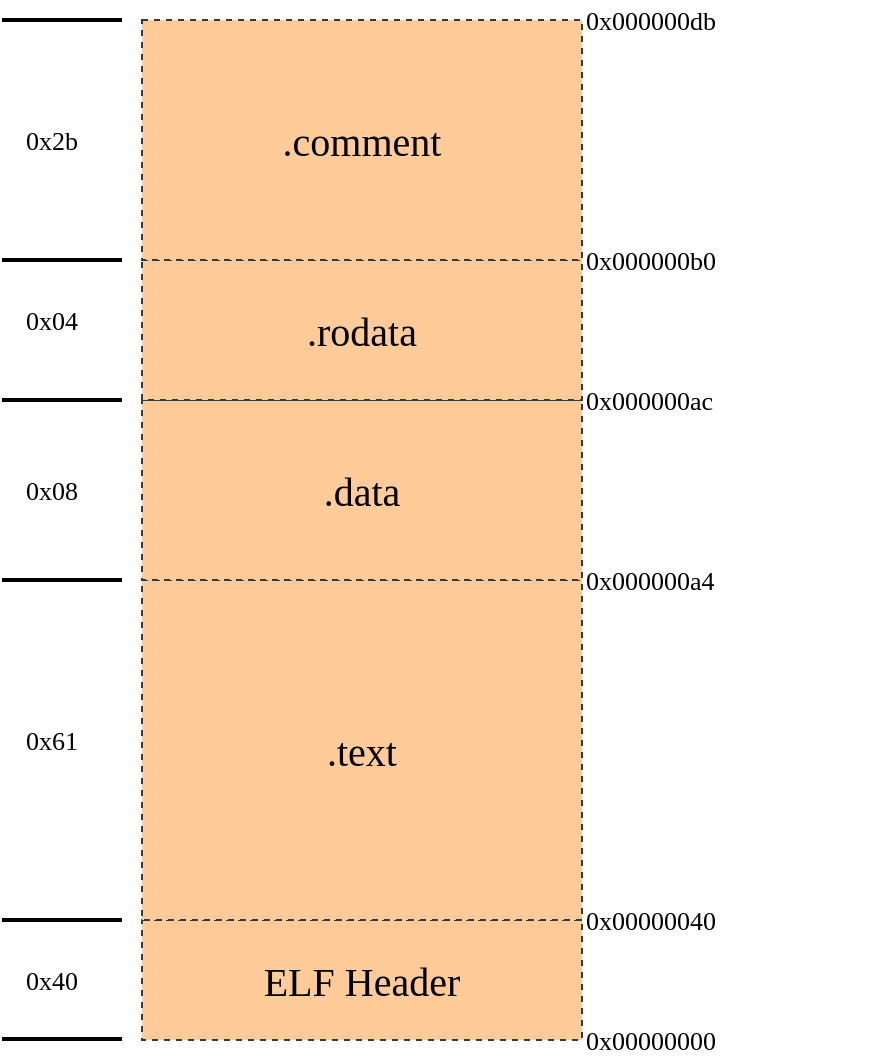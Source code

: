 <mxfile version="14.3.0" type="github">
  <diagram id="ArbItDSfS2hNIC00Cbeu" name="Page-1">
    <mxGraphModel dx="1038" dy="1717" grid="1" gridSize="10" guides="1" tooltips="1" connect="1" arrows="1" fold="1" page="1" pageScale="1" pageWidth="827" pageHeight="1169" math="0" shadow="0">
      <root>
        <mxCell id="0" />
        <mxCell id="1" parent="0" />
        <mxCell id="q-xGUemZeF0ZS09BVwWl-1" value="&lt;font style=&quot;font-size: 20px&quot;&gt;ELF Header&lt;/font&gt;" style="rounded=0;whiteSpace=wrap;html=1;fontFamily=Comic Sans MS;fillColor=#ffcc99;strokeColor=#36393d;dashed=1;" vertex="1" parent="1">
          <mxGeometry x="310" y="220" width="220" height="60" as="geometry" />
        </mxCell>
        <mxCell id="q-xGUemZeF0ZS09BVwWl-2" value="&lt;font style=&quot;font-size: 13px&quot;&gt;0x00000000&lt;/font&gt;" style="text;html=1;strokeColor=none;fillColor=none;align=left;verticalAlign=middle;whiteSpace=wrap;rounded=0;dashed=1;fontFamily=Comic Sans MS;" vertex="1" parent="1">
          <mxGeometry x="530" y="270" width="150" height="20" as="geometry" />
        </mxCell>
        <mxCell id="q-xGUemZeF0ZS09BVwWl-3" value="" style="endArrow=none;html=1;fontFamily=Comic Sans MS;strokeWidth=2;rounded=0;" edge="1" parent="1">
          <mxGeometry width="50" height="50" relative="1" as="geometry">
            <mxPoint x="240" y="220" as="sourcePoint" />
            <mxPoint x="300" y="220" as="targetPoint" />
          </mxGeometry>
        </mxCell>
        <mxCell id="q-xGUemZeF0ZS09BVwWl-5" value="" style="endArrow=none;html=1;fontFamily=Comic Sans MS;strokeWidth=2;" edge="1" parent="1">
          <mxGeometry width="50" height="50" relative="1" as="geometry">
            <mxPoint x="240" y="279.5" as="sourcePoint" />
            <mxPoint x="300" y="279.5" as="targetPoint" />
          </mxGeometry>
        </mxCell>
        <mxCell id="q-xGUemZeF0ZS09BVwWl-7" value="&lt;font style=&quot;font-size: 13px&quot;&gt;0x40&lt;/font&gt;" style="text;html=1;strokeColor=none;fillColor=none;align=left;verticalAlign=middle;whiteSpace=wrap;rounded=0;dashed=1;fontFamily=Comic Sans MS;" vertex="1" parent="1">
          <mxGeometry x="250" y="240" width="150" height="20" as="geometry" />
        </mxCell>
        <mxCell id="q-xGUemZeF0ZS09BVwWl-9" value="&lt;span style=&quot;font-size: 20px&quot;&gt;.text&lt;/span&gt;" style="rounded=0;whiteSpace=wrap;html=1;fontFamily=Comic Sans MS;fillColor=#ffcc99;strokeColor=#36393d;dashed=1;" vertex="1" parent="1">
          <mxGeometry x="310" y="50" width="220" height="170" as="geometry" />
        </mxCell>
        <mxCell id="q-xGUemZeF0ZS09BVwWl-10" value="&lt;font style=&quot;font-size: 13px&quot;&gt;0x00000040&lt;/font&gt;" style="text;html=1;strokeColor=none;fillColor=none;align=left;verticalAlign=middle;whiteSpace=wrap;rounded=0;dashed=1;fontFamily=Comic Sans MS;" vertex="1" parent="1">
          <mxGeometry x="530" y="210" width="150" height="20" as="geometry" />
        </mxCell>
        <mxCell id="q-xGUemZeF0ZS09BVwWl-14" value="" style="endArrow=none;html=1;fontFamily=Comic Sans MS;strokeWidth=2;rounded=0;" edge="1" parent="1">
          <mxGeometry width="50" height="50" relative="1" as="geometry">
            <mxPoint x="240" y="50" as="sourcePoint" />
            <mxPoint x="300" y="50" as="targetPoint" />
          </mxGeometry>
        </mxCell>
        <mxCell id="q-xGUemZeF0ZS09BVwWl-16" value="&lt;font style=&quot;font-size: 13px&quot;&gt;0x61&lt;/font&gt;" style="text;html=1;strokeColor=none;fillColor=none;align=left;verticalAlign=middle;whiteSpace=wrap;rounded=0;dashed=1;fontFamily=Comic Sans MS;" vertex="1" parent="1">
          <mxGeometry x="250" y="120" width="150" height="20" as="geometry" />
        </mxCell>
        <mxCell id="q-xGUemZeF0ZS09BVwWl-17" value="&lt;font style=&quot;font-size: 13px&quot;&gt;0x000000a4&lt;/font&gt;" style="text;html=1;strokeColor=none;fillColor=none;align=left;verticalAlign=middle;whiteSpace=wrap;rounded=0;dashed=1;fontFamily=Comic Sans MS;" vertex="1" parent="1">
          <mxGeometry x="530" y="40" width="150" height="20" as="geometry" />
        </mxCell>
        <mxCell id="q-xGUemZeF0ZS09BVwWl-18" value="&lt;span style=&quot;font-size: 20px&quot;&gt;.data&lt;/span&gt;" style="rounded=0;whiteSpace=wrap;html=1;fontFamily=Comic Sans MS;fillColor=#ffcc99;strokeColor=#36393d;dashed=1;" vertex="1" parent="1">
          <mxGeometry x="310" y="-40" width="220" height="90" as="geometry" />
        </mxCell>
        <mxCell id="q-xGUemZeF0ZS09BVwWl-19" value="" style="endArrow=none;html=1;fontFamily=Comic Sans MS;strokeWidth=2;rounded=0;" edge="1" parent="1">
          <mxGeometry width="50" height="50" relative="1" as="geometry">
            <mxPoint x="240" y="-40" as="sourcePoint" />
            <mxPoint x="300" y="-40" as="targetPoint" />
          </mxGeometry>
        </mxCell>
        <mxCell id="q-xGUemZeF0ZS09BVwWl-20" value="&lt;font style=&quot;font-size: 13px&quot;&gt;0x08&lt;/font&gt;" style="text;html=1;strokeColor=none;fillColor=none;align=left;verticalAlign=middle;whiteSpace=wrap;rounded=0;dashed=1;fontFamily=Comic Sans MS;" vertex="1" parent="1">
          <mxGeometry x="250" y="-5" width="150" height="20" as="geometry" />
        </mxCell>
        <mxCell id="q-xGUemZeF0ZS09BVwWl-21" value="&lt;font style=&quot;font-size: 13px&quot;&gt;0x000000ac&lt;/font&gt;" style="text;html=1;strokeColor=none;fillColor=none;align=left;verticalAlign=middle;whiteSpace=wrap;rounded=0;dashed=1;fontFamily=Comic Sans MS;" vertex="1" parent="1">
          <mxGeometry x="530" y="-50" width="150" height="20" as="geometry" />
        </mxCell>
        <mxCell id="q-xGUemZeF0ZS09BVwWl-22" value="&lt;span style=&quot;font-size: 20px&quot;&gt;.rodata&lt;/span&gt;" style="rounded=0;whiteSpace=wrap;html=1;fontFamily=Comic Sans MS;fillColor=#ffcc99;strokeColor=#36393d;dashed=1;" vertex="1" parent="1">
          <mxGeometry x="310" y="-110" width="220" height="70" as="geometry" />
        </mxCell>
        <mxCell id="q-xGUemZeF0ZS09BVwWl-23" value="" style="endArrow=none;html=1;fontFamily=Comic Sans MS;strokeWidth=2;rounded=0;" edge="1" parent="1">
          <mxGeometry width="50" height="50" relative="1" as="geometry">
            <mxPoint x="240" y="-110" as="sourcePoint" />
            <mxPoint x="300" y="-110" as="targetPoint" />
          </mxGeometry>
        </mxCell>
        <mxCell id="q-xGUemZeF0ZS09BVwWl-24" value="&lt;font style=&quot;font-size: 13px&quot;&gt;0x04&lt;/font&gt;" style="text;html=1;strokeColor=none;fillColor=none;align=left;verticalAlign=middle;whiteSpace=wrap;rounded=0;dashed=1;fontFamily=Comic Sans MS;" vertex="1" parent="1">
          <mxGeometry x="250" y="-90" width="150" height="20" as="geometry" />
        </mxCell>
        <mxCell id="q-xGUemZeF0ZS09BVwWl-25" value="&lt;font style=&quot;font-size: 13px&quot;&gt;0x000000b0&lt;/font&gt;" style="text;html=1;strokeColor=none;fillColor=none;align=left;verticalAlign=middle;whiteSpace=wrap;rounded=0;dashed=1;fontFamily=Comic Sans MS;" vertex="1" parent="1">
          <mxGeometry x="530" y="-120" width="150" height="20" as="geometry" />
        </mxCell>
        <mxCell id="q-xGUemZeF0ZS09BVwWl-26" value="&lt;span style=&quot;font-size: 20px&quot;&gt;.comment&lt;/span&gt;" style="rounded=0;whiteSpace=wrap;html=1;fontFamily=Comic Sans MS;fillColor=#ffcc99;strokeColor=#36393d;dashed=1;" vertex="1" parent="1">
          <mxGeometry x="310" y="-230" width="220" height="120" as="geometry" />
        </mxCell>
        <mxCell id="q-xGUemZeF0ZS09BVwWl-27" value="" style="endArrow=none;html=1;fontFamily=Comic Sans MS;strokeWidth=2;rounded=0;" edge="1" parent="1">
          <mxGeometry width="50" height="50" relative="1" as="geometry">
            <mxPoint x="240" y="-230" as="sourcePoint" />
            <mxPoint x="300" y="-230" as="targetPoint" />
          </mxGeometry>
        </mxCell>
        <mxCell id="q-xGUemZeF0ZS09BVwWl-28" value="&lt;font style=&quot;font-size: 13px&quot;&gt;0x2b&lt;/font&gt;" style="text;html=1;strokeColor=none;fillColor=none;align=left;verticalAlign=middle;whiteSpace=wrap;rounded=0;dashed=1;fontFamily=Comic Sans MS;" vertex="1" parent="1">
          <mxGeometry x="250" y="-180" width="150" height="20" as="geometry" />
        </mxCell>
        <mxCell id="q-xGUemZeF0ZS09BVwWl-29" value="&lt;font style=&quot;font-size: 13px&quot;&gt;0x000000db&lt;/font&gt;" style="text;html=1;strokeColor=none;fillColor=none;align=left;verticalAlign=middle;whiteSpace=wrap;rounded=0;dashed=1;fontFamily=Comic Sans MS;" vertex="1" parent="1">
          <mxGeometry x="530" y="-240" width="150" height="20" as="geometry" />
        </mxCell>
      </root>
    </mxGraphModel>
  </diagram>
</mxfile>
